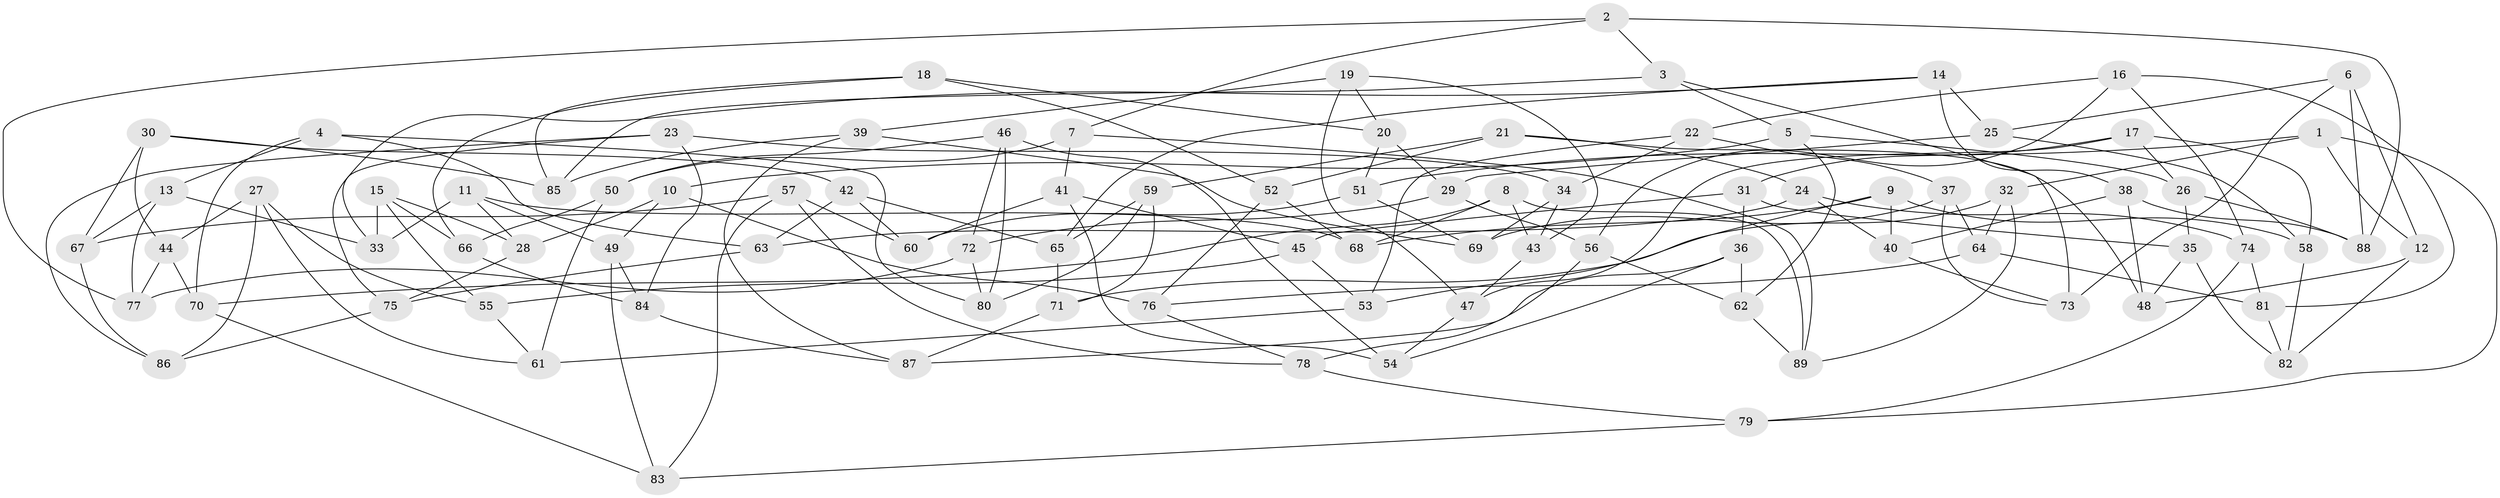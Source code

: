 // Generated by graph-tools (version 1.1) at 2025/50/03/09/25 03:50:49]
// undirected, 89 vertices, 178 edges
graph export_dot {
graph [start="1"]
  node [color=gray90,style=filled];
  1;
  2;
  3;
  4;
  5;
  6;
  7;
  8;
  9;
  10;
  11;
  12;
  13;
  14;
  15;
  16;
  17;
  18;
  19;
  20;
  21;
  22;
  23;
  24;
  25;
  26;
  27;
  28;
  29;
  30;
  31;
  32;
  33;
  34;
  35;
  36;
  37;
  38;
  39;
  40;
  41;
  42;
  43;
  44;
  45;
  46;
  47;
  48;
  49;
  50;
  51;
  52;
  53;
  54;
  55;
  56;
  57;
  58;
  59;
  60;
  61;
  62;
  63;
  64;
  65;
  66;
  67;
  68;
  69;
  70;
  71;
  72;
  73;
  74;
  75;
  76;
  77;
  78;
  79;
  80;
  81;
  82;
  83;
  84;
  85;
  86;
  87;
  88;
  89;
  1 -- 12;
  1 -- 32;
  1 -- 79;
  1 -- 51;
  2 -- 88;
  2 -- 7;
  2 -- 77;
  2 -- 3;
  3 -- 5;
  3 -- 85;
  3 -- 73;
  4 -- 63;
  4 -- 80;
  4 -- 70;
  4 -- 13;
  5 -- 26;
  5 -- 10;
  5 -- 62;
  6 -- 12;
  6 -- 73;
  6 -- 25;
  6 -- 88;
  7 -- 41;
  7 -- 89;
  7 -- 50;
  8 -- 70;
  8 -- 68;
  8 -- 89;
  8 -- 43;
  9 -- 58;
  9 -- 53;
  9 -- 68;
  9 -- 40;
  10 -- 28;
  10 -- 49;
  10 -- 76;
  11 -- 49;
  11 -- 68;
  11 -- 28;
  11 -- 33;
  12 -- 48;
  12 -- 82;
  13 -- 77;
  13 -- 33;
  13 -- 67;
  14 -- 38;
  14 -- 25;
  14 -- 33;
  14 -- 65;
  15 -- 33;
  15 -- 55;
  15 -- 66;
  15 -- 28;
  16 -- 81;
  16 -- 56;
  16 -- 74;
  16 -- 22;
  17 -- 58;
  17 -- 47;
  17 -- 26;
  17 -- 31;
  18 -- 66;
  18 -- 20;
  18 -- 52;
  18 -- 85;
  19 -- 39;
  19 -- 20;
  19 -- 43;
  19 -- 47;
  20 -- 51;
  20 -- 29;
  21 -- 48;
  21 -- 24;
  21 -- 59;
  21 -- 52;
  22 -- 37;
  22 -- 53;
  22 -- 34;
  23 -- 86;
  23 -- 84;
  23 -- 34;
  23 -- 75;
  24 -- 63;
  24 -- 74;
  24 -- 40;
  25 -- 58;
  25 -- 29;
  26 -- 35;
  26 -- 88;
  27 -- 44;
  27 -- 86;
  27 -- 55;
  27 -- 61;
  28 -- 75;
  29 -- 72;
  29 -- 56;
  30 -- 85;
  30 -- 67;
  30 -- 42;
  30 -- 44;
  31 -- 35;
  31 -- 45;
  31 -- 36;
  32 -- 64;
  32 -- 71;
  32 -- 89;
  34 -- 43;
  34 -- 69;
  35 -- 48;
  35 -- 82;
  36 -- 62;
  36 -- 54;
  36 -- 87;
  37 -- 69;
  37 -- 64;
  37 -- 73;
  38 -- 88;
  38 -- 40;
  38 -- 48;
  39 -- 69;
  39 -- 85;
  39 -- 87;
  40 -- 73;
  41 -- 45;
  41 -- 60;
  41 -- 54;
  42 -- 65;
  42 -- 60;
  42 -- 63;
  43 -- 47;
  44 -- 77;
  44 -- 70;
  45 -- 53;
  45 -- 55;
  46 -- 50;
  46 -- 72;
  46 -- 80;
  46 -- 54;
  47 -- 54;
  49 -- 84;
  49 -- 83;
  50 -- 66;
  50 -- 61;
  51 -- 69;
  51 -- 60;
  52 -- 68;
  52 -- 76;
  53 -- 61;
  55 -- 61;
  56 -- 78;
  56 -- 62;
  57 -- 67;
  57 -- 78;
  57 -- 83;
  57 -- 60;
  58 -- 82;
  59 -- 71;
  59 -- 65;
  59 -- 80;
  62 -- 89;
  63 -- 75;
  64 -- 81;
  64 -- 76;
  65 -- 71;
  66 -- 84;
  67 -- 86;
  70 -- 83;
  71 -- 87;
  72 -- 80;
  72 -- 77;
  74 -- 79;
  74 -- 81;
  75 -- 86;
  76 -- 78;
  78 -- 79;
  79 -- 83;
  81 -- 82;
  84 -- 87;
}
